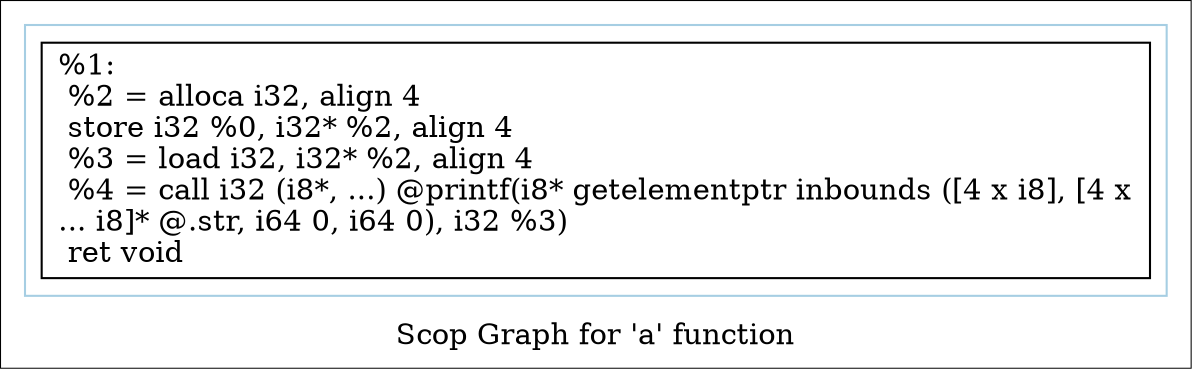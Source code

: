 digraph "Scop Graph for 'a' function" {
	label="Scop Graph for 'a' function";

	Node0x13bc9a0 [shape=record,label="{%1:\l  %2 = alloca i32, align 4\l  store i32 %0, i32* %2, align 4\l  %3 = load i32, i32* %2, align 4\l  %4 = call i32 (i8*, ...) @printf(i8* getelementptr inbounds ([4 x i8], [4 x\l... i8]* @.str, i64 0, i64 0), i32 %3)\l  ret void\l}"];
	colorscheme = "paired12"
        subgraph cluster_0x1398a20 {
          label = "";
          style = solid;
          color = 1
          Node0x13bc9a0;
        }
}
